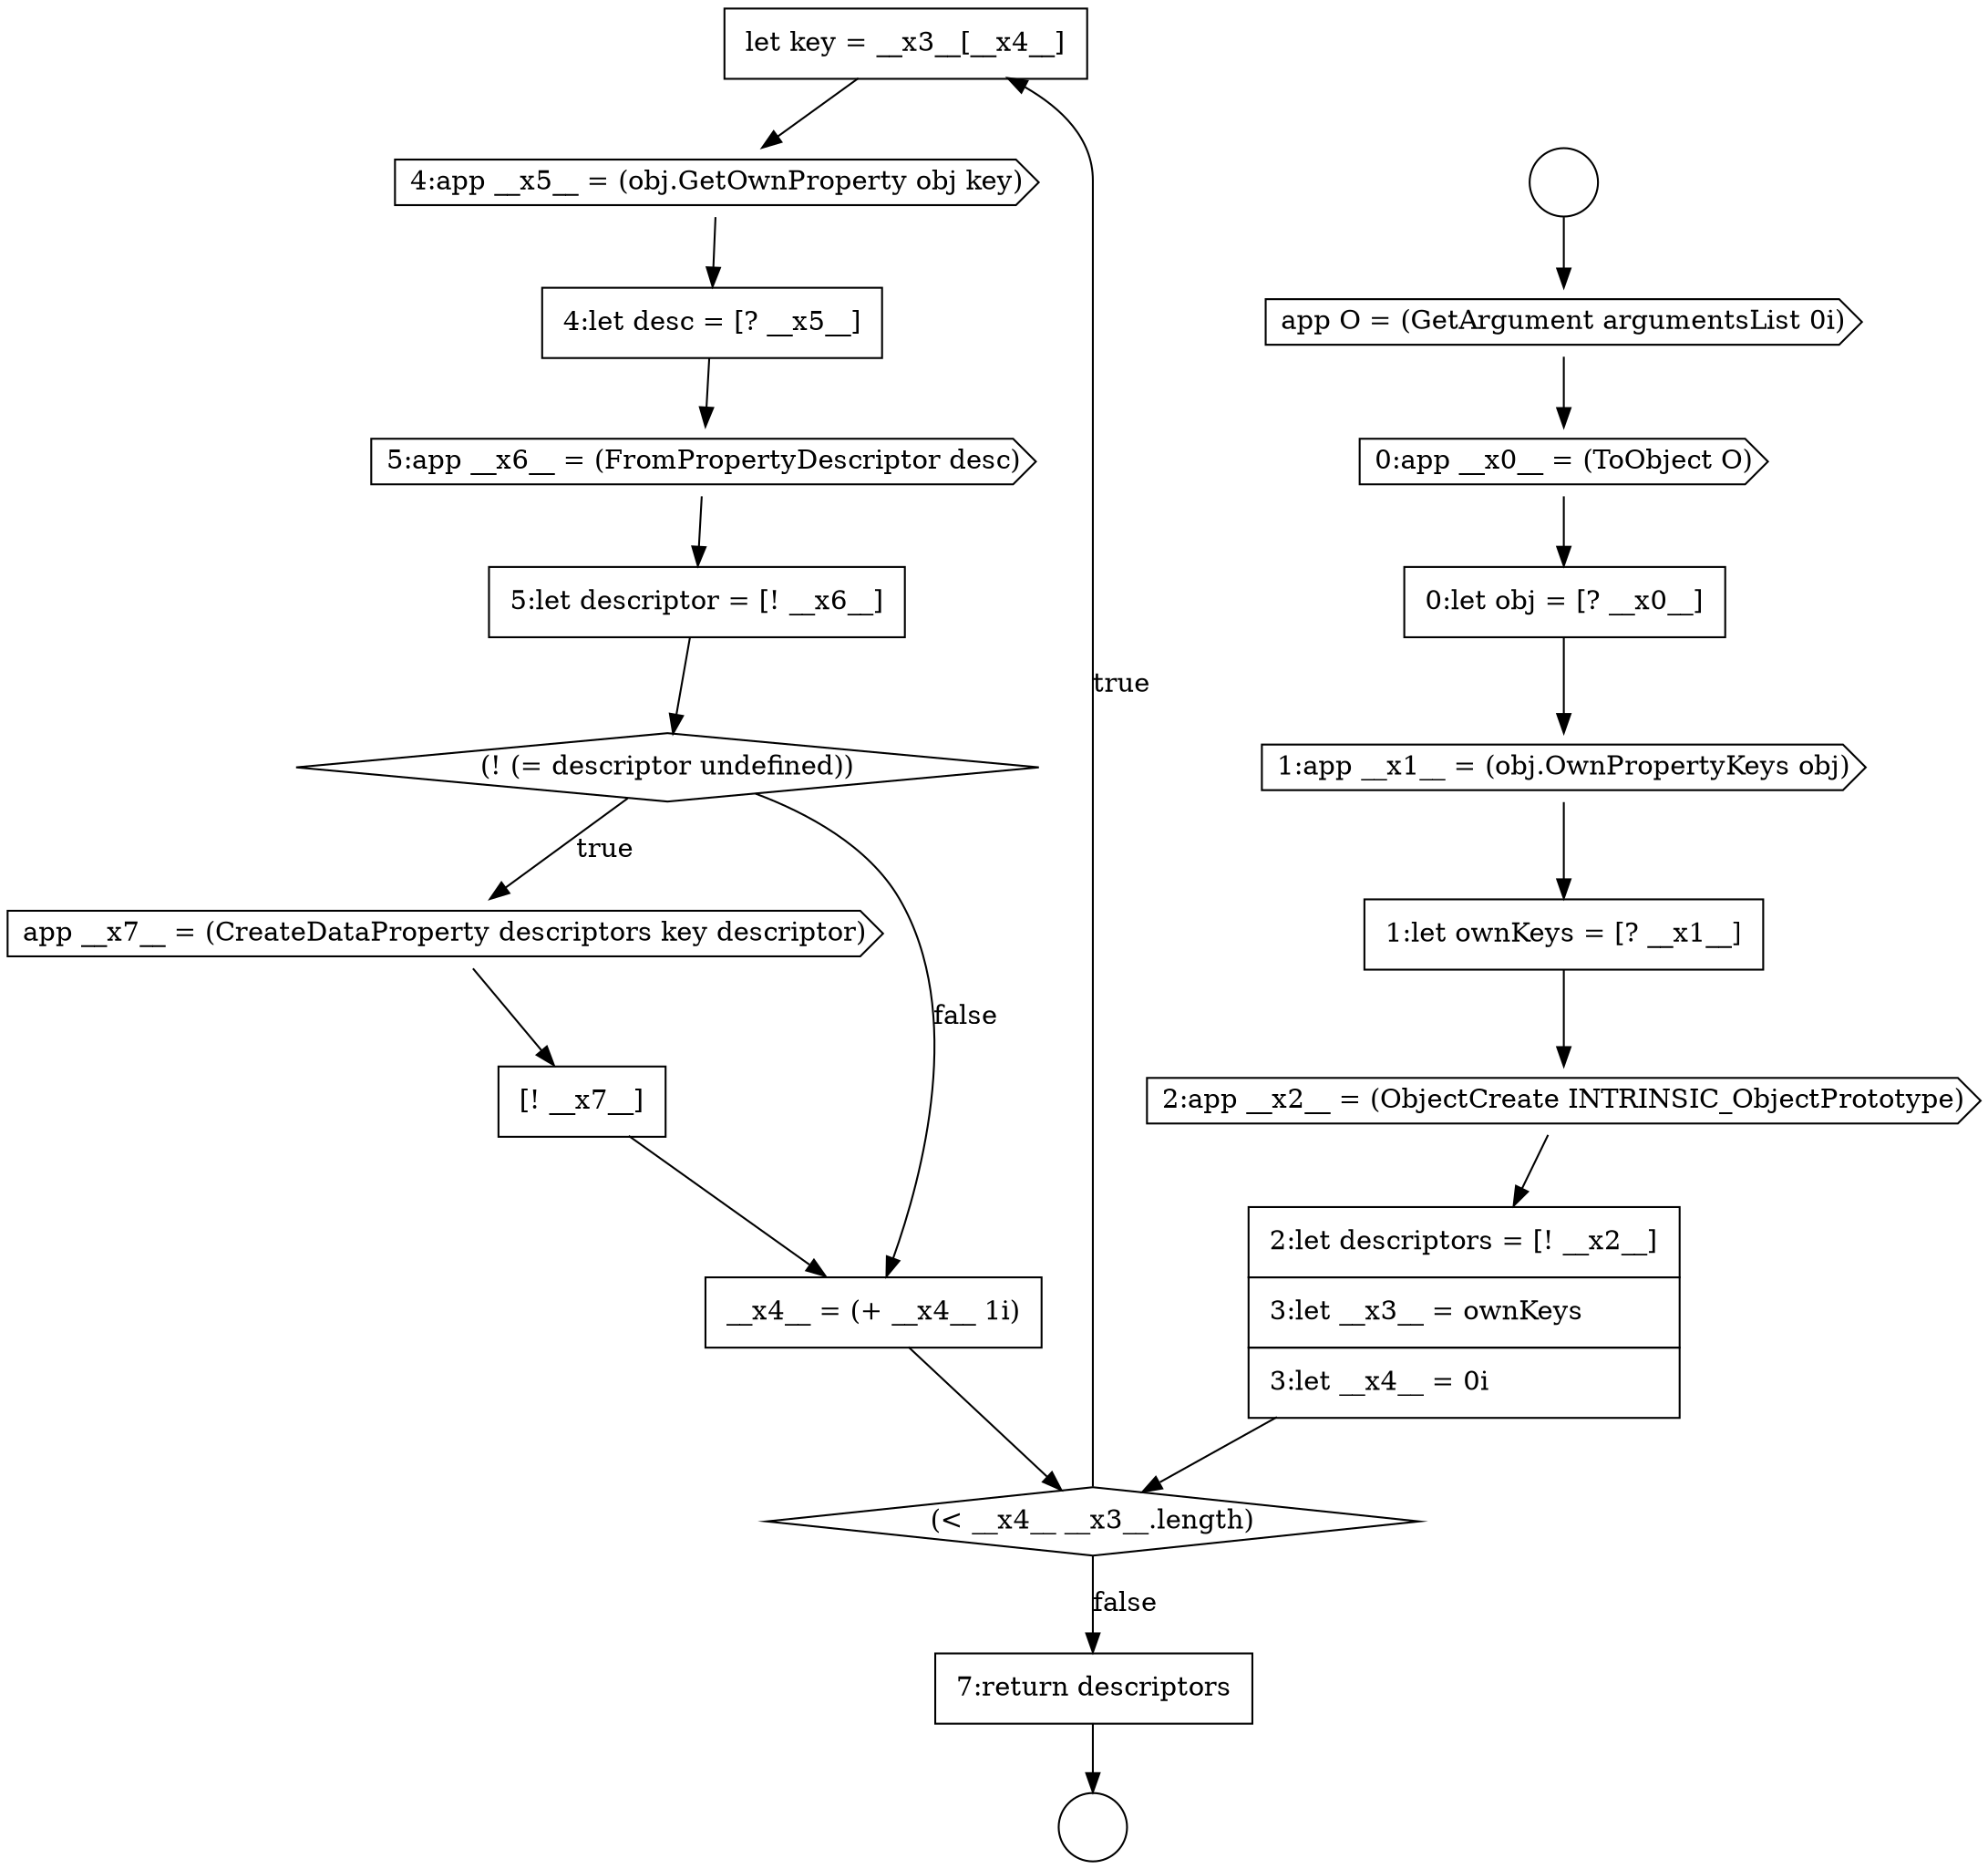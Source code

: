 digraph {
  node11382 [shape=none, margin=0, label=<<font color="black">
    <table border="0" cellborder="1" cellspacing="0" cellpadding="10">
      <tr><td align="left">let key = __x3__[__x4__]</td></tr>
    </table>
  </font>> color="black" fillcolor="white" style=filled]
  node11378 [shape=none, margin=0, label=<<font color="black">
    <table border="0" cellborder="1" cellspacing="0" cellpadding="10">
      <tr><td align="left">1:let ownKeys = [? __x1__]</td></tr>
    </table>
  </font>> color="black" fillcolor="white" style=filled]
  node11389 [shape=none, margin=0, label=<<font color="black">
    <table border="0" cellborder="1" cellspacing="0" cellpadding="10">
      <tr><td align="left">[! __x7__]</td></tr>
    </table>
  </font>> color="black" fillcolor="white" style=filled]
  node11384 [shape=none, margin=0, label=<<font color="black">
    <table border="0" cellborder="1" cellspacing="0" cellpadding="10">
      <tr><td align="left">4:let desc = [? __x5__]</td></tr>
    </table>
  </font>> color="black" fillcolor="white" style=filled]
  node11388 [shape=cds, label=<<font color="black">app __x7__ = (CreateDataProperty descriptors key descriptor)</font>> color="black" fillcolor="white" style=filled]
  node11376 [shape=none, margin=0, label=<<font color="black">
    <table border="0" cellborder="1" cellspacing="0" cellpadding="10">
      <tr><td align="left">0:let obj = [? __x0__]</td></tr>
    </table>
  </font>> color="black" fillcolor="white" style=filled]
  node11379 [shape=cds, label=<<font color="black">2:app __x2__ = (ObjectCreate INTRINSIC_ObjectPrototype)</font>> color="black" fillcolor="white" style=filled]
  node11380 [shape=none, margin=0, label=<<font color="black">
    <table border="0" cellborder="1" cellspacing="0" cellpadding="10">
      <tr><td align="left">2:let descriptors = [! __x2__]</td></tr>
      <tr><td align="left">3:let __x3__ = ownKeys</td></tr>
      <tr><td align="left">3:let __x4__ = 0i</td></tr>
    </table>
  </font>> color="black" fillcolor="white" style=filled]
  node11391 [shape=none, margin=0, label=<<font color="black">
    <table border="0" cellborder="1" cellspacing="0" cellpadding="10">
      <tr><td align="left">7:return descriptors</td></tr>
    </table>
  </font>> color="black" fillcolor="white" style=filled]
  node11374 [shape=cds, label=<<font color="black">app O = (GetArgument argumentsList 0i)</font>> color="black" fillcolor="white" style=filled]
  node11386 [shape=none, margin=0, label=<<font color="black">
    <table border="0" cellborder="1" cellspacing="0" cellpadding="10">
      <tr><td align="left">5:let descriptor = [! __x6__]</td></tr>
    </table>
  </font>> color="black" fillcolor="white" style=filled]
  node11383 [shape=cds, label=<<font color="black">4:app __x5__ = (obj.GetOwnProperty obj key)</font>> color="black" fillcolor="white" style=filled]
  node11381 [shape=diamond, label=<<font color="black">(&lt; __x4__ __x3__.length)</font>> color="black" fillcolor="white" style=filled]
  node11377 [shape=cds, label=<<font color="black">1:app __x1__ = (obj.OwnPropertyKeys obj)</font>> color="black" fillcolor="white" style=filled]
  node11372 [shape=circle label=" " color="black" fillcolor="white" style=filled]
  node11385 [shape=cds, label=<<font color="black">5:app __x6__ = (FromPropertyDescriptor desc)</font>> color="black" fillcolor="white" style=filled]
  node11387 [shape=diamond, label=<<font color="black">(! (= descriptor undefined))</font>> color="black" fillcolor="white" style=filled]
  node11375 [shape=cds, label=<<font color="black">0:app __x0__ = (ToObject O)</font>> color="black" fillcolor="white" style=filled]
  node11390 [shape=none, margin=0, label=<<font color="black">
    <table border="0" cellborder="1" cellspacing="0" cellpadding="10">
      <tr><td align="left">__x4__ = (+ __x4__ 1i)</td></tr>
    </table>
  </font>> color="black" fillcolor="white" style=filled]
  node11373 [shape=circle label=" " color="black" fillcolor="white" style=filled]
  node11389 -> node11390 [ color="black"]
  node11382 -> node11383 [ color="black"]
  node11374 -> node11375 [ color="black"]
  node11386 -> node11387 [ color="black"]
  node11376 -> node11377 [ color="black"]
  node11383 -> node11384 [ color="black"]
  node11387 -> node11388 [label=<<font color="black">true</font>> color="black"]
  node11387 -> node11390 [label=<<font color="black">false</font>> color="black"]
  node11380 -> node11381 [ color="black"]
  node11381 -> node11382 [label=<<font color="black">true</font>> color="black"]
  node11381 -> node11391 [label=<<font color="black">false</font>> color="black"]
  node11378 -> node11379 [ color="black"]
  node11385 -> node11386 [ color="black"]
  node11372 -> node11374 [ color="black"]
  node11391 -> node11373 [ color="black"]
  node11375 -> node11376 [ color="black"]
  node11384 -> node11385 [ color="black"]
  node11377 -> node11378 [ color="black"]
  node11379 -> node11380 [ color="black"]
  node11390 -> node11381 [ color="black"]
  node11388 -> node11389 [ color="black"]
}
